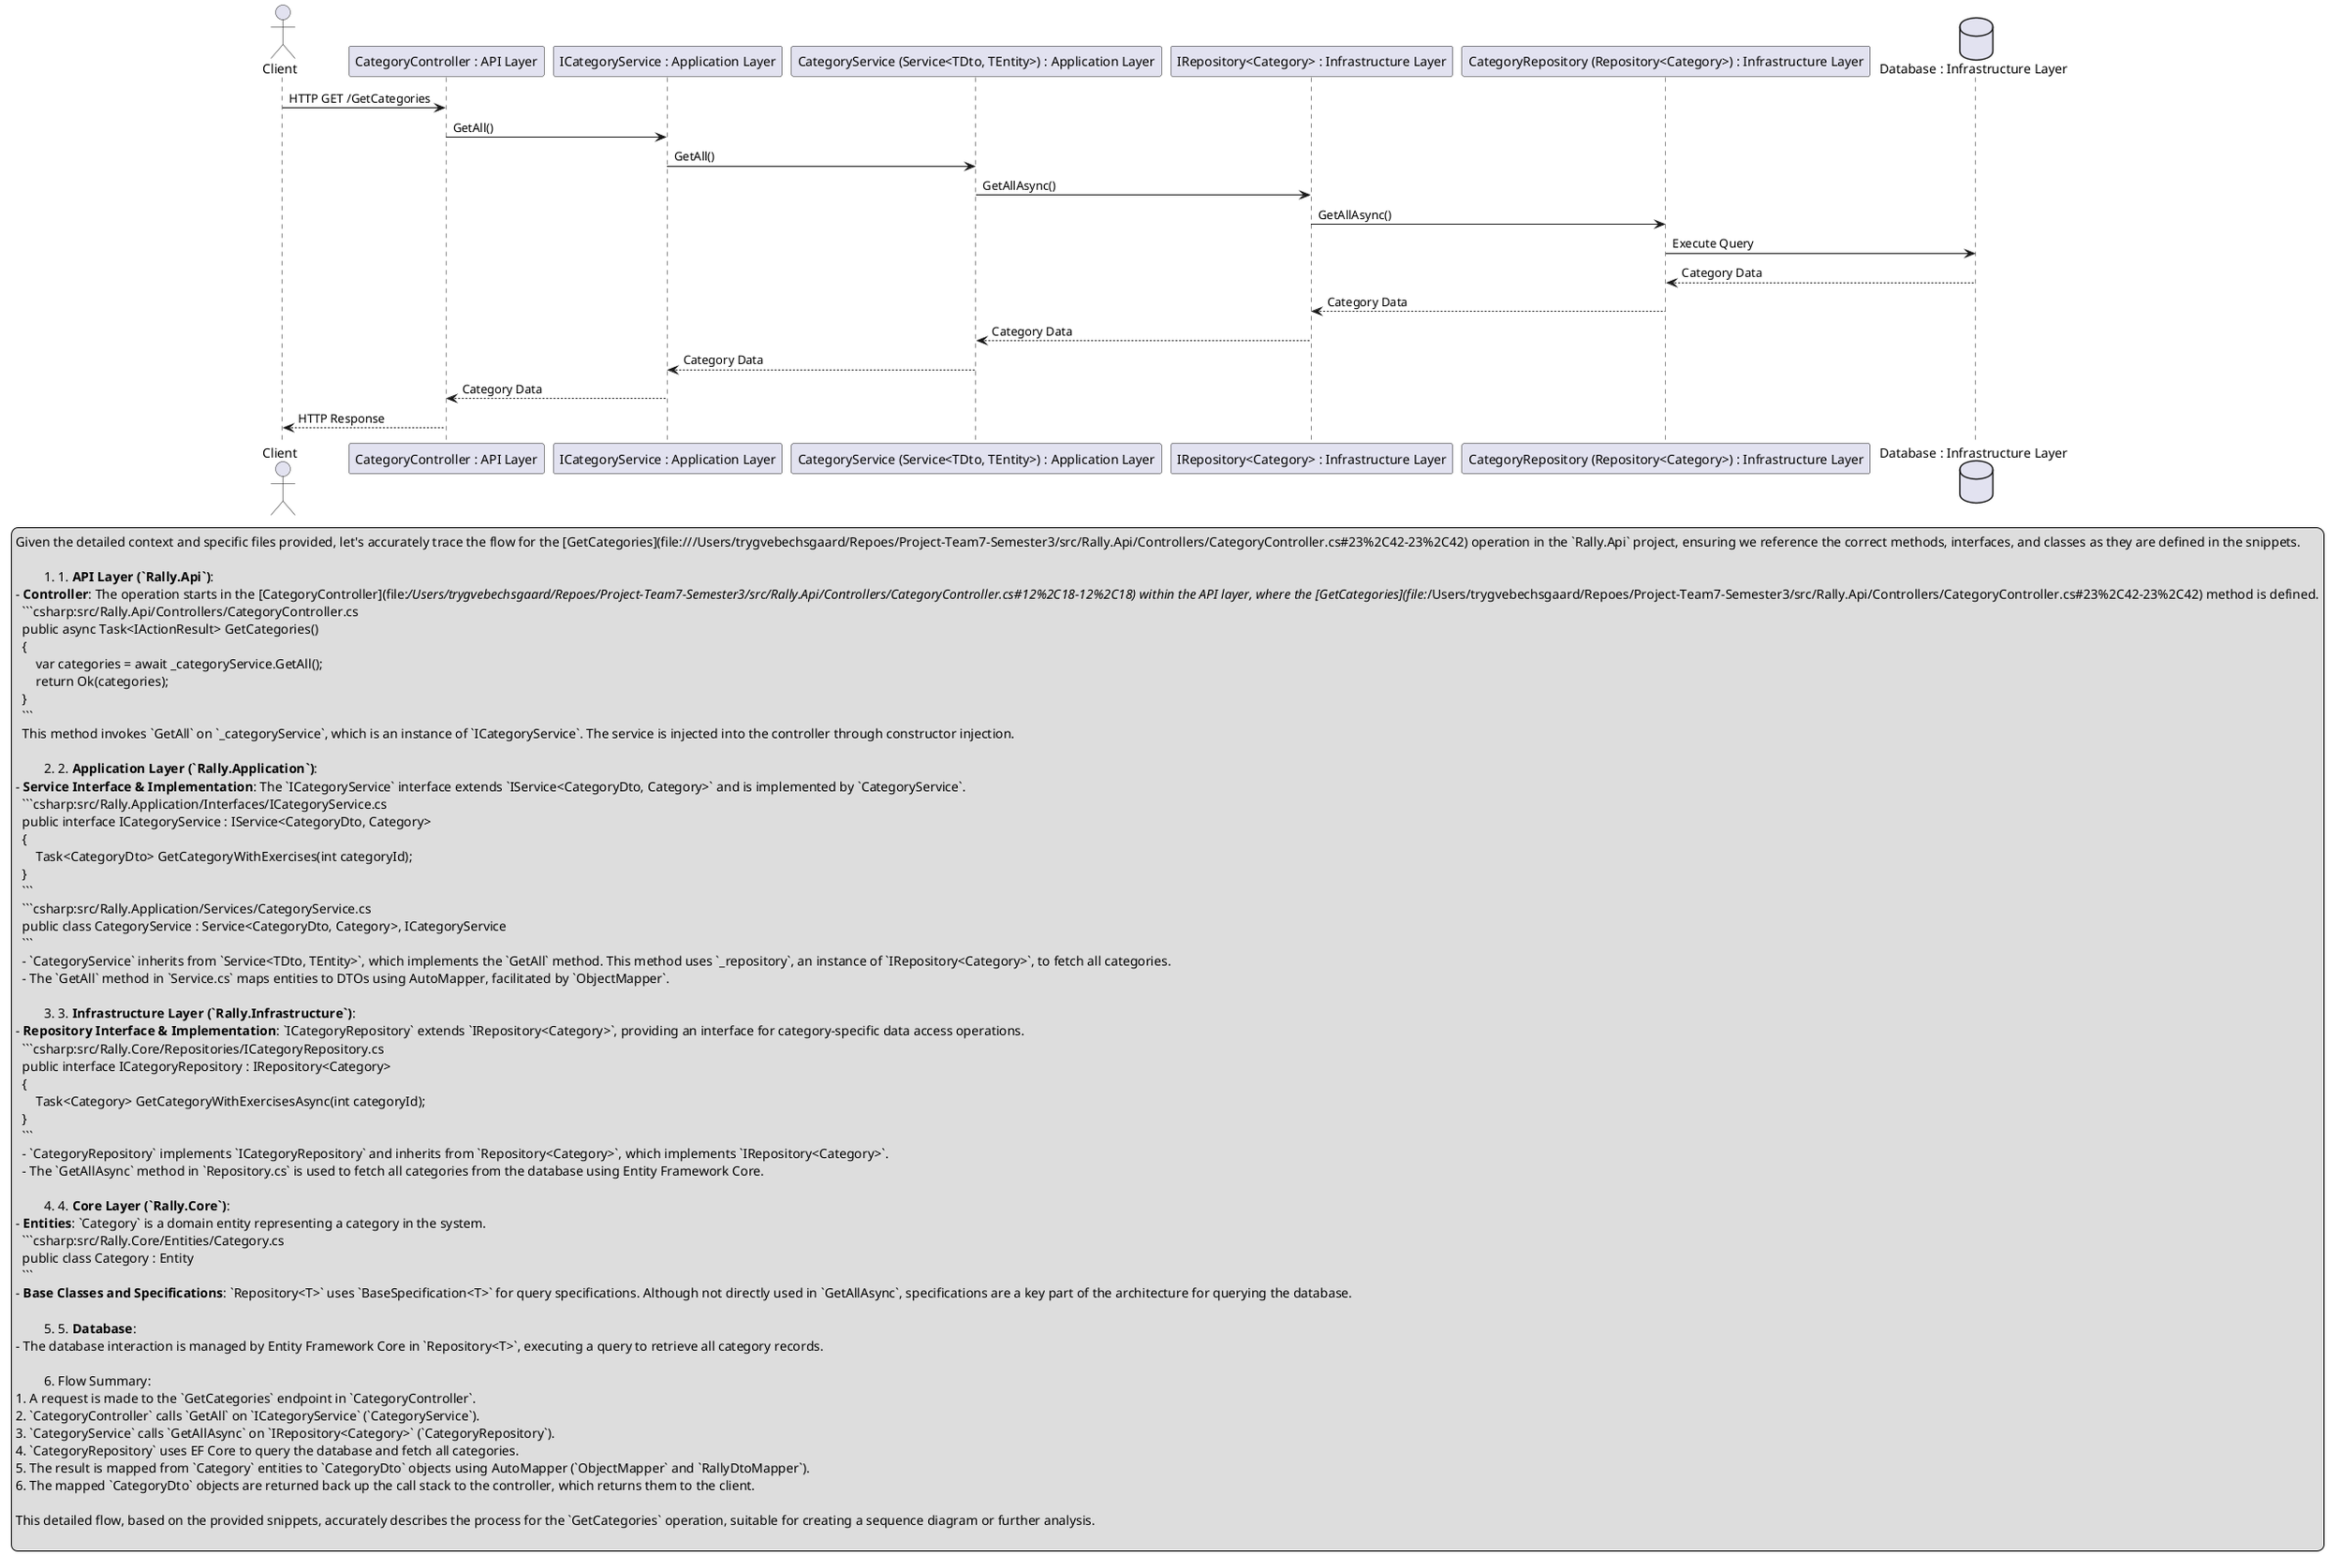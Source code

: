 @startuml Sequence Diagram GetCategories

actor Client
participant "CategoryController : API Layer" as Controller
participant "ICategoryService : Application Layer" as Service
participant "CategoryService (Service<TDto, TEntity>) : Application Layer" as ServiceImpl
participant "IRepository<Category> : Infrastructure Layer" as RepoInterface
participant "CategoryRepository (Repository<Category>) : Infrastructure Layer" as RepoImpl
database "Database : Infrastructure Layer" as Database

Client -> Controller : HTTP GET /GetCategories
Controller -> Service : GetAll()
Service -> ServiceImpl : GetAll()
ServiceImpl -> RepoInterface : GetAllAsync()
RepoInterface -> RepoImpl : GetAllAsync()
RepoImpl -> Database : Execute Query
Database --> RepoImpl : Category Data
RepoImpl --> RepoInterface : Category Data
RepoInterface --> ServiceImpl : Category Data
ServiceImpl --> Service : Category Data
Service --> Controller : Category Data
Controller --> Client : HTTP Response



legend
Given the detailed context and specific files provided, let's accurately trace the flow for the [GetCategories](file:///Users/trygvebechsgaard/Repoes/Project-Team7-Semester3/src/Rally.Api/Controllers/CategoryController.cs#23%2C42-23%2C42) operation in the `Rally.Api` project, ensuring we reference the correct methods, interfaces, and classes as they are defined in the snippets.

### 1. **API Layer (`Rally.Api`)**:
- **Controller**: The operation starts in the [CategoryController](file:///Users/trygvebechsgaard/Repoes/Project-Team7-Semester3/src/Rally.Api/Controllers/CategoryController.cs#12%2C18-12%2C18) within the API layer, where the [GetCategories](file:///Users/trygvebechsgaard/Repoes/Project-Team7-Semester3/src/Rally.Api/Controllers/CategoryController.cs#23%2C42-23%2C42) method is defined.
  ```csharp:src/Rally.Api/Controllers/CategoryController.cs
  public async Task<IActionResult> GetCategories()
  {
      var categories = await _categoryService.GetAll();
      return Ok(categories);
  }
  ```
  This method invokes `GetAll` on `_categoryService`, which is an instance of `ICategoryService`. The service is injected into the controller through constructor injection.

### 2. **Application Layer (`Rally.Application`)**:
- **Service Interface & Implementation**: The `ICategoryService` interface extends `IService<CategoryDto, Category>` and is implemented by `CategoryService`.
  ```csharp:src/Rally.Application/Interfaces/ICategoryService.cs
  public interface ICategoryService : IService<CategoryDto, Category>
  {
      Task<CategoryDto> GetCategoryWithExercises(int categoryId);
  }
  ```
  ```csharp:src/Rally.Application/Services/CategoryService.cs
  public class CategoryService : Service<CategoryDto, Category>, ICategoryService
  ```
  - `CategoryService` inherits from `Service<TDto, TEntity>`, which implements the `GetAll` method. This method uses `_repository`, an instance of `IRepository<Category>`, to fetch all categories.
  - The `GetAll` method in `Service.cs` maps entities to DTOs using AutoMapper, facilitated by `ObjectMapper`.

### 3. **Infrastructure Layer (`Rally.Infrastructure`)**:
- **Repository Interface & Implementation**: `ICategoryRepository` extends `IRepository<Category>`, providing an interface for category-specific data access operations.
  ```csharp:src/Rally.Core/Repositories/ICategoryRepository.cs
  public interface ICategoryRepository : IRepository<Category>
  {
      Task<Category> GetCategoryWithExercisesAsync(int categoryId);
  }
  ```
  - `CategoryRepository` implements `ICategoryRepository` and inherits from `Repository<Category>`, which implements `IRepository<Category>`.
  - The `GetAllAsync` method in `Repository.cs` is used to fetch all categories from the database using Entity Framework Core.

### 4. **Core Layer (`Rally.Core`)**:
- **Entities**: `Category` is a domain entity representing a category in the system.
  ```csharp:src/Rally.Core/Entities/Category.cs
  public class Category : Entity
  ```
- **Base Classes and Specifications**: `Repository<T>` uses `BaseSpecification<T>` for query specifications. Although not directly used in `GetAllAsync`, specifications are a key part of the architecture for querying the database.

### 5. **Database**:
- The database interaction is managed by Entity Framework Core in `Repository<T>`, executing a query to retrieve all category records.

### Flow Summary:
1. A request is made to the `GetCategories` endpoint in `CategoryController`.
2. `CategoryController` calls `GetAll` on `ICategoryService` (`CategoryService`).
3. `CategoryService` calls `GetAllAsync` on `IRepository<Category>` (`CategoryRepository`).
4. `CategoryRepository` uses EF Core to query the database and fetch all categories.
5. The result is mapped from `Category` entities to `CategoryDto` objects using AutoMapper (`ObjectMapper` and `RallyDtoMapper`).
6. The mapped `CategoryDto` objects are returned back up the call stack to the controller, which returns them to the client.

This detailed flow, based on the provided snippets, accurately describes the process for the `GetCategories` operation, suitable for creating a sequence diagram or further analysis.

end legend

@enduml